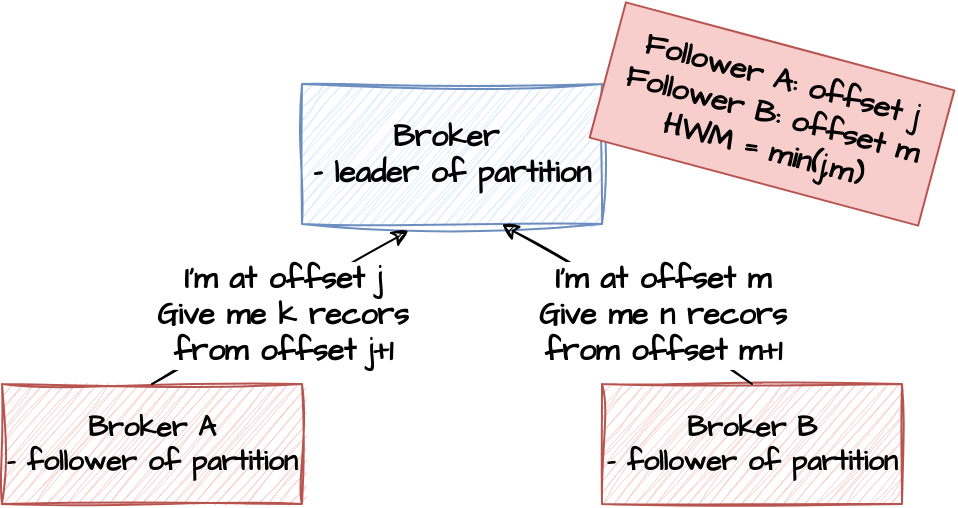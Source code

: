 <mxfile version="22.0.0" type="device">
  <diagram name="Page-1" id="J2YKhIjwJ-g6nOdUoPry">
    <mxGraphModel dx="1036" dy="605" grid="1" gridSize="10" guides="1" tooltips="1" connect="1" arrows="1" fold="1" page="1" pageScale="1" pageWidth="827" pageHeight="1169" math="0" shadow="0">
      <root>
        <mxCell id="0" />
        <mxCell id="1" parent="0" />
        <mxCell id="0MWPQLZZrj2iGW7hHurj-1" value="Broker A&lt;br style=&quot;font-size: 14px;&quot;&gt;- follower of partition" style="rounded=0;whiteSpace=wrap;html=1;sketch=1;hachureGap=4;jiggle=2;curveFitting=1;fontFamily=Architects Daughter;fontSource=https%3A%2F%2Ffonts.googleapis.com%2Fcss%3Ffamily%3DArchitects%2BDaughter;fontSize=14;fillColor=#f8cecc;strokeColor=#b85450;fontStyle=1" vertex="1" parent="1">
          <mxGeometry x="180" y="210" width="150" height="60" as="geometry" />
        </mxCell>
        <mxCell id="0MWPQLZZrj2iGW7hHurj-4" value="Broker&amp;nbsp;&lt;br style=&quot;font-size: 15px;&quot;&gt;- leader of partition&lt;br&gt;" style="rounded=0;whiteSpace=wrap;html=1;sketch=1;hachureGap=4;jiggle=2;curveFitting=1;fontFamily=Architects Daughter;fontSource=https%3A%2F%2Ffonts.googleapis.com%2Fcss%3Ffamily%3DArchitects%2BDaughter;fontSize=15;fillColor=#dae8fc;strokeColor=#6c8ebf;fontStyle=1" vertex="1" parent="1">
          <mxGeometry x="330" y="60" width="150" height="70" as="geometry" />
        </mxCell>
        <mxCell id="0MWPQLZZrj2iGW7hHurj-5" value="Broker B&lt;br style=&quot;font-size: 14px;&quot;&gt;- follower of partition" style="rounded=0;whiteSpace=wrap;html=1;sketch=1;hachureGap=4;jiggle=2;curveFitting=1;fontFamily=Architects Daughter;fontSource=https%3A%2F%2Ffonts.googleapis.com%2Fcss%3Ffamily%3DArchitects%2BDaughter;fontSize=14;fillColor=#f8cecc;strokeColor=#b85450;fontStyle=1" vertex="1" parent="1">
          <mxGeometry x="480" y="210" width="150" height="60" as="geometry" />
        </mxCell>
        <mxCell id="0MWPQLZZrj2iGW7hHurj-6" style="rounded=0;sketch=1;hachureGap=4;jiggle=2;curveFitting=1;orthogonalLoop=1;jettySize=auto;html=1;exitX=0.5;exitY=0;exitDx=0;exitDy=0;entryX=0.355;entryY=1.047;entryDx=0;entryDy=0;entryPerimeter=0;fontFamily=Architects Daughter;fontSource=https%3A%2F%2Ffonts.googleapis.com%2Fcss%3Ffamily%3DArchitects%2BDaughter;fontSize=16;" edge="1" parent="1" source="0MWPQLZZrj2iGW7hHurj-1" target="0MWPQLZZrj2iGW7hHurj-4">
          <mxGeometry relative="1" as="geometry" />
        </mxCell>
        <mxCell id="0MWPQLZZrj2iGW7hHurj-7" style="rounded=0;sketch=1;hachureGap=4;jiggle=2;curveFitting=1;orthogonalLoop=1;jettySize=auto;html=1;exitX=0.5;exitY=0;exitDx=0;exitDy=0;entryX=0.667;entryY=1;entryDx=0;entryDy=0;entryPerimeter=0;fontFamily=Architects Daughter;fontSource=https%3A%2F%2Ffonts.googleapis.com%2Fcss%3Ffamily%3DArchitects%2BDaughter;fontSize=16;" edge="1" parent="1" source="0MWPQLZZrj2iGW7hHurj-5" target="0MWPQLZZrj2iGW7hHurj-4">
          <mxGeometry relative="1" as="geometry" />
        </mxCell>
        <mxCell id="0MWPQLZZrj2iGW7hHurj-9" value="I&#39;m at offset m&lt;br&gt;Give me n recors &lt;br style=&quot;font-size: 15px;&quot;&gt;from offset m+1" style="edgeLabel;html=1;align=center;verticalAlign=middle;resizable=0;points=[];fontSize=15;fontFamily=Architects Daughter;fontStyle=1" vertex="1" connectable="0" parent="1">
          <mxGeometry x="520.004" y="189.996" as="geometry">
            <mxPoint x="-10" y="-15" as="offset" />
          </mxGeometry>
        </mxCell>
        <mxCell id="0MWPQLZZrj2iGW7hHurj-10" value="I&#39;m at offset j&lt;br&gt;Give me k recors &lt;br style=&quot;font-size: 15px;&quot;&gt;from offset j+1" style="edgeLabel;html=1;align=center;verticalAlign=middle;resizable=0;points=[];fontSize=15;fontFamily=Architects Daughter;fontStyle=1" vertex="1" connectable="0" parent="1">
          <mxGeometry x="330.004" y="189.996" as="geometry">
            <mxPoint x="-10" y="-15" as="offset" />
          </mxGeometry>
        </mxCell>
        <mxCell id="0MWPQLZZrj2iGW7hHurj-11" value="Follower A: offset j&lt;br style=&quot;font-size: 15px;&quot;&gt;Follower B: offset m&lt;br&gt;HWM = min(j,m)" style="text;html=1;align=center;verticalAlign=middle;resizable=0;points=[];autosize=1;strokeColor=#b85450;fillColor=#f8cecc;fontSize=15;fontFamily=Architects Daughter;fontStyle=1;rotation=15;" vertex="1" parent="1">
          <mxGeometry x="480" y="40" width="170" height="70" as="geometry" />
        </mxCell>
      </root>
    </mxGraphModel>
  </diagram>
</mxfile>
